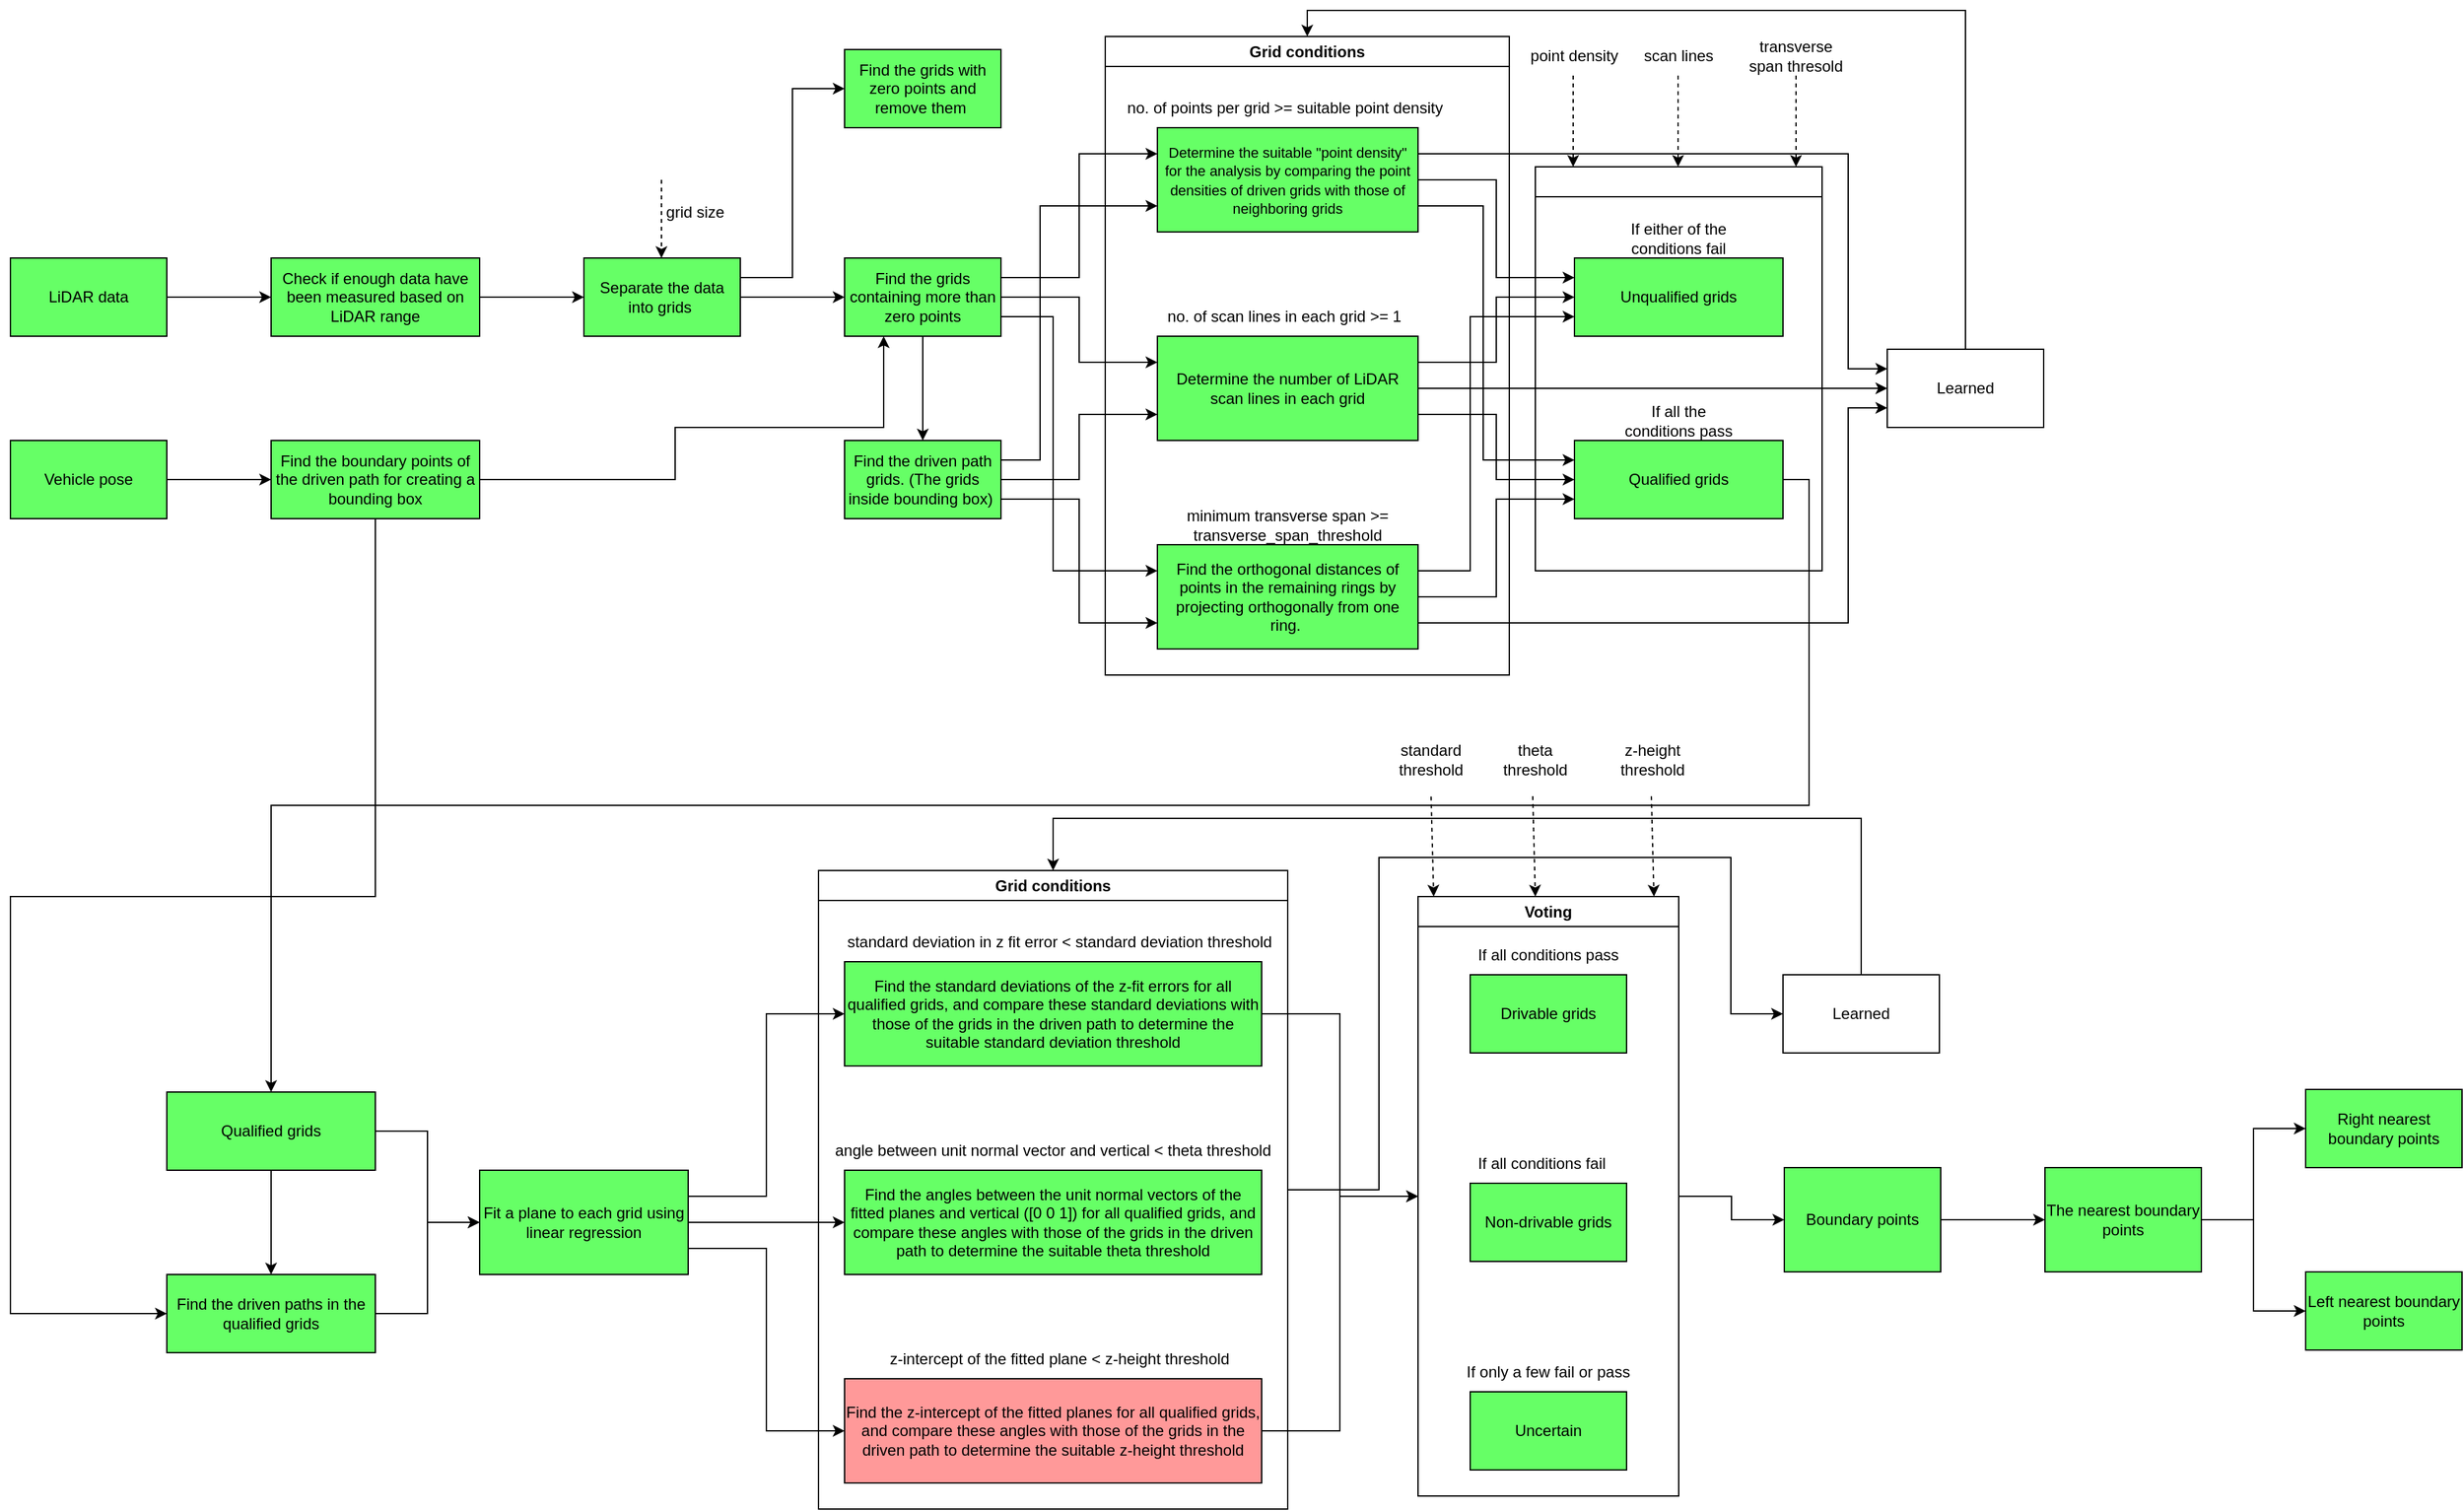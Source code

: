 <mxfile version="24.4.6" type="device">
  <diagram name="Page-1" id="yrOgtOKAY0uFvUFxKjBR">
    <mxGraphModel dx="1266" dy="675" grid="1" gridSize="10" guides="1" tooltips="1" connect="1" arrows="1" fold="1" page="1" pageScale="1" pageWidth="850" pageHeight="1100" math="0" shadow="0">
      <root>
        <mxCell id="0" />
        <mxCell id="1" parent="0" />
        <mxCell id="vTh0J3vmBtMJogxqFmfe-23" style="edgeStyle=orthogonalEdgeStyle;rounded=0;orthogonalLoop=1;jettySize=auto;html=1;exitX=1;exitY=0.5;exitDx=0;exitDy=0;entryX=0;entryY=0.5;entryDx=0;entryDy=0;" edge="1" parent="1" source="vTh0J3vmBtMJogxqFmfe-1" target="vTh0J3vmBtMJogxqFmfe-9">
          <mxGeometry relative="1" as="geometry" />
        </mxCell>
        <mxCell id="vTh0J3vmBtMJogxqFmfe-1" value="LiDAR data" style="rounded=0;whiteSpace=wrap;html=1;fillColor=#66FF66;" vertex="1" parent="1">
          <mxGeometry x="40" y="340" width="120" height="60" as="geometry" />
        </mxCell>
        <mxCell id="vTh0J3vmBtMJogxqFmfe-26" style="edgeStyle=orthogonalEdgeStyle;rounded=0;orthogonalLoop=1;jettySize=auto;html=1;exitX=1;exitY=0.5;exitDx=0;exitDy=0;entryX=0;entryY=0.5;entryDx=0;entryDy=0;" edge="1" parent="1" source="vTh0J3vmBtMJogxqFmfe-2" target="vTh0J3vmBtMJogxqFmfe-16">
          <mxGeometry relative="1" as="geometry" />
        </mxCell>
        <mxCell id="vTh0J3vmBtMJogxqFmfe-2" value="Vehicle pose" style="rounded=0;whiteSpace=wrap;html=1;fillColor=#66FF66;" vertex="1" parent="1">
          <mxGeometry x="40" y="480" width="120" height="60" as="geometry" />
        </mxCell>
        <mxCell id="vTh0J3vmBtMJogxqFmfe-7" style="edgeStyle=orthogonalEdgeStyle;rounded=0;orthogonalLoop=1;jettySize=auto;html=1;exitX=1;exitY=0.5;exitDx=0;exitDy=0;entryX=0;entryY=0.5;entryDx=0;entryDy=0;" edge="1" parent="1" target="vTh0J3vmBtMJogxqFmfe-5">
          <mxGeometry relative="1" as="geometry">
            <mxPoint x="375" y="360" as="sourcePoint" />
          </mxGeometry>
        </mxCell>
        <mxCell id="vTh0J3vmBtMJogxqFmfe-8" style="edgeStyle=orthogonalEdgeStyle;rounded=0;orthogonalLoop=1;jettySize=auto;html=1;exitX=1;exitY=0.5;exitDx=0;exitDy=0;entryX=0;entryY=0.5;entryDx=0;entryDy=0;" edge="1" parent="1" target="vTh0J3vmBtMJogxqFmfe-6">
          <mxGeometry relative="1" as="geometry">
            <mxPoint x="375" y="360" as="sourcePoint" />
          </mxGeometry>
        </mxCell>
        <mxCell id="vTh0J3vmBtMJogxqFmfe-24" style="edgeStyle=orthogonalEdgeStyle;rounded=0;orthogonalLoop=1;jettySize=auto;html=1;exitX=1;exitY=0.5;exitDx=0;exitDy=0;" edge="1" parent="1" source="vTh0J3vmBtMJogxqFmfe-9" target="vTh0J3vmBtMJogxqFmfe-11">
          <mxGeometry relative="1" as="geometry" />
        </mxCell>
        <mxCell id="vTh0J3vmBtMJogxqFmfe-9" value="Check if enough data have been measured based on LiDAR range" style="rounded=0;whiteSpace=wrap;html=1;fillColor=#66FF66;" vertex="1" parent="1">
          <mxGeometry x="240" y="340" width="160" height="60" as="geometry" />
        </mxCell>
        <mxCell id="vTh0J3vmBtMJogxqFmfe-25" style="edgeStyle=orthogonalEdgeStyle;rounded=0;orthogonalLoop=1;jettySize=auto;html=1;exitX=1;exitY=0.5;exitDx=0;exitDy=0;" edge="1" parent="1" source="vTh0J3vmBtMJogxqFmfe-11" target="vTh0J3vmBtMJogxqFmfe-12">
          <mxGeometry relative="1" as="geometry" />
        </mxCell>
        <mxCell id="vTh0J3vmBtMJogxqFmfe-46" style="edgeStyle=orthogonalEdgeStyle;rounded=0;orthogonalLoop=1;jettySize=auto;html=1;exitX=1;exitY=0.25;exitDx=0;exitDy=0;entryX=0;entryY=0.5;entryDx=0;entryDy=0;" edge="1" parent="1" source="vTh0J3vmBtMJogxqFmfe-11" target="vTh0J3vmBtMJogxqFmfe-13">
          <mxGeometry relative="1" as="geometry" />
        </mxCell>
        <mxCell id="vTh0J3vmBtMJogxqFmfe-11" value="Separate the data into grids&amp;nbsp;" style="rounded=0;whiteSpace=wrap;html=1;fillColor=#66FF66;" vertex="1" parent="1">
          <mxGeometry x="480" y="340" width="120" height="60" as="geometry" />
        </mxCell>
        <mxCell id="vTh0J3vmBtMJogxqFmfe-21" style="edgeStyle=orthogonalEdgeStyle;rounded=0;orthogonalLoop=1;jettySize=auto;html=1;exitX=0.5;exitY=1;exitDx=0;exitDy=0;entryX=0.5;entryY=0;entryDx=0;entryDy=0;" edge="1" parent="1" source="vTh0J3vmBtMJogxqFmfe-12" target="vTh0J3vmBtMJogxqFmfe-15">
          <mxGeometry relative="1" as="geometry" />
        </mxCell>
        <mxCell id="vTh0J3vmBtMJogxqFmfe-35" style="edgeStyle=orthogonalEdgeStyle;rounded=0;orthogonalLoop=1;jettySize=auto;html=1;exitX=1;exitY=0.25;exitDx=0;exitDy=0;entryX=0;entryY=0.25;entryDx=0;entryDy=0;" edge="1" parent="1" source="vTh0J3vmBtMJogxqFmfe-12" target="vTh0J3vmBtMJogxqFmfe-22">
          <mxGeometry relative="1" as="geometry" />
        </mxCell>
        <mxCell id="vTh0J3vmBtMJogxqFmfe-37" style="edgeStyle=orthogonalEdgeStyle;rounded=0;orthogonalLoop=1;jettySize=auto;html=1;exitX=1;exitY=0.5;exitDx=0;exitDy=0;entryX=0;entryY=0.25;entryDx=0;entryDy=0;" edge="1" parent="1" source="vTh0J3vmBtMJogxqFmfe-12" target="vTh0J3vmBtMJogxqFmfe-27">
          <mxGeometry relative="1" as="geometry" />
        </mxCell>
        <mxCell id="vTh0J3vmBtMJogxqFmfe-40" style="edgeStyle=orthogonalEdgeStyle;rounded=0;orthogonalLoop=1;jettySize=auto;html=1;exitX=1;exitY=0.75;exitDx=0;exitDy=0;entryX=0;entryY=0.25;entryDx=0;entryDy=0;" edge="1" parent="1" source="vTh0J3vmBtMJogxqFmfe-12" target="vTh0J3vmBtMJogxqFmfe-28">
          <mxGeometry relative="1" as="geometry">
            <Array as="points">
              <mxPoint x="840" y="385" />
              <mxPoint x="840" y="580" />
            </Array>
          </mxGeometry>
        </mxCell>
        <mxCell id="vTh0J3vmBtMJogxqFmfe-12" value="Find the grids containing more than zero points" style="rounded=0;whiteSpace=wrap;html=1;fillColor=#66FF66;" vertex="1" parent="1">
          <mxGeometry x="680" y="340" width="120" height="60" as="geometry" />
        </mxCell>
        <mxCell id="vTh0J3vmBtMJogxqFmfe-13" value="Find the grids with zero points and remove them&amp;nbsp;" style="rounded=0;whiteSpace=wrap;html=1;fillColor=#66FF66;" vertex="1" parent="1">
          <mxGeometry x="680" y="180" width="120" height="60" as="geometry" />
        </mxCell>
        <mxCell id="vTh0J3vmBtMJogxqFmfe-36" style="edgeStyle=orthogonalEdgeStyle;rounded=0;orthogonalLoop=1;jettySize=auto;html=1;exitX=1;exitY=0.75;exitDx=0;exitDy=0;entryX=0;entryY=0.75;entryDx=0;entryDy=0;" edge="1" parent="1" source="vTh0J3vmBtMJogxqFmfe-15" target="vTh0J3vmBtMJogxqFmfe-28">
          <mxGeometry relative="1" as="geometry" />
        </mxCell>
        <mxCell id="vTh0J3vmBtMJogxqFmfe-38" style="edgeStyle=orthogonalEdgeStyle;rounded=0;orthogonalLoop=1;jettySize=auto;html=1;exitX=1;exitY=0.5;exitDx=0;exitDy=0;entryX=0;entryY=0.75;entryDx=0;entryDy=0;" edge="1" parent="1" source="vTh0J3vmBtMJogxqFmfe-15" target="vTh0J3vmBtMJogxqFmfe-27">
          <mxGeometry relative="1" as="geometry" />
        </mxCell>
        <mxCell id="vTh0J3vmBtMJogxqFmfe-39" style="edgeStyle=orthogonalEdgeStyle;rounded=0;orthogonalLoop=1;jettySize=auto;html=1;exitX=1;exitY=0.25;exitDx=0;exitDy=0;entryX=0;entryY=0.75;entryDx=0;entryDy=0;" edge="1" parent="1" source="vTh0J3vmBtMJogxqFmfe-15" target="vTh0J3vmBtMJogxqFmfe-22">
          <mxGeometry relative="1" as="geometry">
            <Array as="points">
              <mxPoint x="830" y="495" />
              <mxPoint x="830" y="300" />
            </Array>
          </mxGeometry>
        </mxCell>
        <mxCell id="vTh0J3vmBtMJogxqFmfe-15" value="Find the driven path grids. (The grids inside bounding box)&amp;nbsp;" style="rounded=0;whiteSpace=wrap;html=1;fillColor=#66FF66;" vertex="1" parent="1">
          <mxGeometry x="680" y="480" width="120" height="60" as="geometry" />
        </mxCell>
        <mxCell id="vTh0J3vmBtMJogxqFmfe-20" style="edgeStyle=orthogonalEdgeStyle;rounded=0;orthogonalLoop=1;jettySize=auto;html=1;exitX=1;exitY=0.5;exitDx=0;exitDy=0;entryX=0.25;entryY=1;entryDx=0;entryDy=0;" edge="1" parent="1" source="vTh0J3vmBtMJogxqFmfe-16" target="vTh0J3vmBtMJogxqFmfe-12">
          <mxGeometry relative="1" as="geometry">
            <Array as="points">
              <mxPoint x="550" y="510" />
              <mxPoint x="550" y="470" />
              <mxPoint x="710" y="470" />
            </Array>
          </mxGeometry>
        </mxCell>
        <mxCell id="vTh0J3vmBtMJogxqFmfe-97" style="edgeStyle=orthogonalEdgeStyle;rounded=0;orthogonalLoop=1;jettySize=auto;html=1;exitX=0.5;exitY=1;exitDx=0;exitDy=0;entryX=0;entryY=0.5;entryDx=0;entryDy=0;" edge="1" parent="1" source="vTh0J3vmBtMJogxqFmfe-16" target="vTh0J3vmBtMJogxqFmfe-78">
          <mxGeometry relative="1" as="geometry">
            <Array as="points">
              <mxPoint x="320" y="830" />
              <mxPoint x="40" y="830" />
              <mxPoint x="40" y="1150" />
            </Array>
          </mxGeometry>
        </mxCell>
        <mxCell id="vTh0J3vmBtMJogxqFmfe-16" value="Find the boundary points of the driven path for creating a bounding box" style="rounded=0;whiteSpace=wrap;html=1;fillColor=#66FF66;" vertex="1" parent="1">
          <mxGeometry x="240" y="480" width="160" height="60" as="geometry" />
        </mxCell>
        <mxCell id="vTh0J3vmBtMJogxqFmfe-56" style="edgeStyle=orthogonalEdgeStyle;rounded=0;orthogonalLoop=1;jettySize=auto;html=1;exitX=1;exitY=0.5;exitDx=0;exitDy=0;entryX=0;entryY=0.25;entryDx=0;entryDy=0;" edge="1" parent="1" source="vTh0J3vmBtMJogxqFmfe-22" target="vTh0J3vmBtMJogxqFmfe-47">
          <mxGeometry relative="1" as="geometry" />
        </mxCell>
        <mxCell id="vTh0J3vmBtMJogxqFmfe-62" style="edgeStyle=orthogonalEdgeStyle;rounded=0;orthogonalLoop=1;jettySize=auto;html=1;exitX=1;exitY=0.75;exitDx=0;exitDy=0;entryX=0;entryY=0.25;entryDx=0;entryDy=0;" edge="1" parent="1" source="vTh0J3vmBtMJogxqFmfe-22" target="vTh0J3vmBtMJogxqFmfe-48">
          <mxGeometry relative="1" as="geometry">
            <Array as="points">
              <mxPoint x="1170" y="300" />
              <mxPoint x="1170" y="495" />
            </Array>
          </mxGeometry>
        </mxCell>
        <mxCell id="vTh0J3vmBtMJogxqFmfe-65" style="edgeStyle=orthogonalEdgeStyle;rounded=0;orthogonalLoop=1;jettySize=auto;html=1;exitX=1;exitY=0.25;exitDx=0;exitDy=0;entryX=0;entryY=0.25;entryDx=0;entryDy=0;" edge="1" parent="1" source="vTh0J3vmBtMJogxqFmfe-22" target="vTh0J3vmBtMJogxqFmfe-50">
          <mxGeometry relative="1" as="geometry">
            <Array as="points">
              <mxPoint x="1450" y="260" />
              <mxPoint x="1450" y="425" />
            </Array>
          </mxGeometry>
        </mxCell>
        <mxCell id="vTh0J3vmBtMJogxqFmfe-22" value="&lt;font style=&quot;font-size: 11px;&quot;&gt;Determine the suitable &quot;point density&quot; for the analysis by comparing the point densities of driven grids with those of neighboring grids&lt;/font&gt;" style="rounded=0;whiteSpace=wrap;html=1;fillColor=#66FF66;" vertex="1" parent="1">
          <mxGeometry x="920" y="240" width="200" height="80" as="geometry" />
        </mxCell>
        <mxCell id="vTh0J3vmBtMJogxqFmfe-57" style="edgeStyle=orthogonalEdgeStyle;rounded=0;orthogonalLoop=1;jettySize=auto;html=1;exitX=1;exitY=0.25;exitDx=0;exitDy=0;entryX=0;entryY=0.5;entryDx=0;entryDy=0;" edge="1" parent="1" source="vTh0J3vmBtMJogxqFmfe-27" target="vTh0J3vmBtMJogxqFmfe-47">
          <mxGeometry relative="1" as="geometry" />
        </mxCell>
        <mxCell id="vTh0J3vmBtMJogxqFmfe-60" style="edgeStyle=orthogonalEdgeStyle;rounded=0;orthogonalLoop=1;jettySize=auto;html=1;exitX=1;exitY=0.75;exitDx=0;exitDy=0;entryX=0;entryY=0.5;entryDx=0;entryDy=0;" edge="1" parent="1" source="vTh0J3vmBtMJogxqFmfe-27" target="vTh0J3vmBtMJogxqFmfe-48">
          <mxGeometry relative="1" as="geometry" />
        </mxCell>
        <mxCell id="vTh0J3vmBtMJogxqFmfe-66" style="edgeStyle=orthogonalEdgeStyle;rounded=0;orthogonalLoop=1;jettySize=auto;html=1;exitX=1;exitY=0.5;exitDx=0;exitDy=0;entryX=0;entryY=0.5;entryDx=0;entryDy=0;" edge="1" parent="1" source="vTh0J3vmBtMJogxqFmfe-27" target="vTh0J3vmBtMJogxqFmfe-50">
          <mxGeometry relative="1" as="geometry" />
        </mxCell>
        <mxCell id="vTh0J3vmBtMJogxqFmfe-27" value="Determine the number of LiDAR scan lines in each grid" style="rounded=0;whiteSpace=wrap;html=1;fillColor=#66FF66;" vertex="1" parent="1">
          <mxGeometry x="920" y="400" width="200" height="80" as="geometry" />
        </mxCell>
        <mxCell id="vTh0J3vmBtMJogxqFmfe-61" style="edgeStyle=orthogonalEdgeStyle;rounded=0;orthogonalLoop=1;jettySize=auto;html=1;exitX=1;exitY=0.5;exitDx=0;exitDy=0;entryX=0;entryY=0.75;entryDx=0;entryDy=0;" edge="1" parent="1" source="vTh0J3vmBtMJogxqFmfe-28" target="vTh0J3vmBtMJogxqFmfe-48">
          <mxGeometry relative="1" as="geometry" />
        </mxCell>
        <mxCell id="vTh0J3vmBtMJogxqFmfe-63" style="edgeStyle=orthogonalEdgeStyle;rounded=0;orthogonalLoop=1;jettySize=auto;html=1;exitX=1;exitY=0.25;exitDx=0;exitDy=0;entryX=0;entryY=0.75;entryDx=0;entryDy=0;" edge="1" parent="1" source="vTh0J3vmBtMJogxqFmfe-28" target="vTh0J3vmBtMJogxqFmfe-47">
          <mxGeometry relative="1" as="geometry">
            <Array as="points">
              <mxPoint x="1160" y="580" />
              <mxPoint x="1160" y="385" />
            </Array>
          </mxGeometry>
        </mxCell>
        <mxCell id="vTh0J3vmBtMJogxqFmfe-68" style="edgeStyle=orthogonalEdgeStyle;rounded=0;orthogonalLoop=1;jettySize=auto;html=1;exitX=1;exitY=0.75;exitDx=0;exitDy=0;entryX=0;entryY=0.75;entryDx=0;entryDy=0;" edge="1" parent="1" source="vTh0J3vmBtMJogxqFmfe-28" target="vTh0J3vmBtMJogxqFmfe-50">
          <mxGeometry relative="1" as="geometry">
            <Array as="points">
              <mxPoint x="1450" y="620" />
              <mxPoint x="1450" y="455" />
            </Array>
          </mxGeometry>
        </mxCell>
        <mxCell id="vTh0J3vmBtMJogxqFmfe-28" value="Find the orthogonal distances of points in the remaining rings by projecting orthogonally from one ring.&amp;nbsp;" style="rounded=0;whiteSpace=wrap;html=1;fillColor=#66FF66;" vertex="1" parent="1">
          <mxGeometry x="920" y="560" width="200" height="80" as="geometry" />
        </mxCell>
        <mxCell id="vTh0J3vmBtMJogxqFmfe-44" value="" style="html=1;labelBackgroundColor=#ffffff;startArrow=none;startFill=0;startSize=6;endArrow=classic;endFill=1;endSize=6;jettySize=auto;orthogonalLoop=1;strokeWidth=1;dashed=1;fontSize=14;rounded=0;entryX=0.5;entryY=0;entryDx=0;entryDy=0;" edge="1" parent="1">
          <mxGeometry width="60" height="60" relative="1" as="geometry">
            <mxPoint x="539.5" y="280" as="sourcePoint" />
            <mxPoint x="539.5" y="340" as="targetPoint" />
          </mxGeometry>
        </mxCell>
        <mxCell id="vTh0J3vmBtMJogxqFmfe-45" value="grid size" style="text;html=1;align=center;verticalAlign=middle;resizable=0;points=[];autosize=1;strokeColor=none;fillColor=none;" vertex="1" parent="1">
          <mxGeometry x="530" y="290" width="70" height="30" as="geometry" />
        </mxCell>
        <mxCell id="vTh0J3vmBtMJogxqFmfe-47" value="Unqualified grids" style="rounded=0;whiteSpace=wrap;html=1;fillColor=#66FF66;" vertex="1" parent="1">
          <mxGeometry x="1240" y="340" width="160" height="60" as="geometry" />
        </mxCell>
        <mxCell id="vTh0J3vmBtMJogxqFmfe-159" style="edgeStyle=orthogonalEdgeStyle;rounded=0;orthogonalLoop=1;jettySize=auto;html=1;exitX=1;exitY=0.5;exitDx=0;exitDy=0;entryX=0.5;entryY=0;entryDx=0;entryDy=0;" edge="1" parent="1" source="vTh0J3vmBtMJogxqFmfe-48" target="vTh0J3vmBtMJogxqFmfe-74">
          <mxGeometry relative="1" as="geometry" />
        </mxCell>
        <mxCell id="vTh0J3vmBtMJogxqFmfe-48" value="Qualified grids" style="rounded=0;whiteSpace=wrap;html=1;fillColor=#66FF66;" vertex="1" parent="1">
          <mxGeometry x="1240" y="480" width="160" height="60" as="geometry" />
        </mxCell>
        <mxCell id="vTh0J3vmBtMJogxqFmfe-72" style="edgeStyle=orthogonalEdgeStyle;rounded=0;orthogonalLoop=1;jettySize=auto;html=1;exitX=0.5;exitY=0;exitDx=0;exitDy=0;entryX=0.5;entryY=0;entryDx=0;entryDy=0;" edge="1" parent="1" source="vTh0J3vmBtMJogxqFmfe-50" target="vTh0J3vmBtMJogxqFmfe-71">
          <mxGeometry relative="1" as="geometry" />
        </mxCell>
        <mxCell id="vTh0J3vmBtMJogxqFmfe-50" value="Learned" style="rounded=0;whiteSpace=wrap;html=1;" vertex="1" parent="1">
          <mxGeometry x="1480" y="410" width="120" height="60" as="geometry" />
        </mxCell>
        <mxCell id="vTh0J3vmBtMJogxqFmfe-71" value="Grid conditions" style="swimlane;whiteSpace=wrap;html=1;" vertex="1" parent="1">
          <mxGeometry x="880" y="170" width="310" height="490" as="geometry" />
        </mxCell>
        <mxCell id="vTh0J3vmBtMJogxqFmfe-88" value="no. of points per grid &amp;gt;= suitable point density" style="text;html=1;align=center;verticalAlign=middle;whiteSpace=wrap;rounded=0;" vertex="1" parent="vTh0J3vmBtMJogxqFmfe-71">
          <mxGeometry x="12.5" y="40" width="250" height="30" as="geometry" />
        </mxCell>
        <mxCell id="vTh0J3vmBtMJogxqFmfe-90" value="no. of scan lines in each grid &amp;gt;= 1" style="text;html=1;align=center;verticalAlign=middle;whiteSpace=wrap;rounded=0;" vertex="1" parent="vTh0J3vmBtMJogxqFmfe-71">
          <mxGeometry x="35" y="200" width="205" height="30" as="geometry" />
        </mxCell>
        <mxCell id="vTh0J3vmBtMJogxqFmfe-91" value="minimum transverse span &amp;gt;= transverse_span_threshold" style="text;html=1;align=center;verticalAlign=middle;whiteSpace=wrap;rounded=0;" vertex="1" parent="vTh0J3vmBtMJogxqFmfe-71">
          <mxGeometry x="30" y="360" width="220" height="30" as="geometry" />
        </mxCell>
        <mxCell id="vTh0J3vmBtMJogxqFmfe-154" style="edgeStyle=orthogonalEdgeStyle;rounded=0;orthogonalLoop=1;jettySize=auto;html=1;exitX=0.5;exitY=1;exitDx=0;exitDy=0;" edge="1" parent="1" source="vTh0J3vmBtMJogxqFmfe-74" target="vTh0J3vmBtMJogxqFmfe-78">
          <mxGeometry relative="1" as="geometry" />
        </mxCell>
        <mxCell id="vTh0J3vmBtMJogxqFmfe-155" style="edgeStyle=orthogonalEdgeStyle;rounded=0;orthogonalLoop=1;jettySize=auto;html=1;exitX=1;exitY=0.5;exitDx=0;exitDy=0;entryX=0;entryY=0.5;entryDx=0;entryDy=0;" edge="1" parent="1" source="vTh0J3vmBtMJogxqFmfe-74" target="vTh0J3vmBtMJogxqFmfe-98">
          <mxGeometry relative="1" as="geometry" />
        </mxCell>
        <mxCell id="vTh0J3vmBtMJogxqFmfe-74" value="Qualified grids" style="rounded=0;whiteSpace=wrap;html=1;fillColor=#66FF66;" vertex="1" parent="1">
          <mxGeometry x="160" y="980" width="160" height="60" as="geometry" />
        </mxCell>
        <mxCell id="vTh0J3vmBtMJogxqFmfe-76" value="If either of the conditions fail" style="text;html=1;align=center;verticalAlign=middle;whiteSpace=wrap;rounded=0;" vertex="1" parent="1">
          <mxGeometry x="1270" y="310" width="100" height="30" as="geometry" />
        </mxCell>
        <mxCell id="vTh0J3vmBtMJogxqFmfe-77" value="If all the conditions pass" style="text;html=1;align=center;verticalAlign=middle;whiteSpace=wrap;rounded=0;" vertex="1" parent="1">
          <mxGeometry x="1270" y="450" width="100" height="30" as="geometry" />
        </mxCell>
        <mxCell id="vTh0J3vmBtMJogxqFmfe-157" style="edgeStyle=orthogonalEdgeStyle;rounded=0;orthogonalLoop=1;jettySize=auto;html=1;exitX=1;exitY=0.5;exitDx=0;exitDy=0;entryX=0;entryY=0.5;entryDx=0;entryDy=0;" edge="1" parent="1" source="vTh0J3vmBtMJogxqFmfe-78" target="vTh0J3vmBtMJogxqFmfe-98">
          <mxGeometry relative="1" as="geometry" />
        </mxCell>
        <mxCell id="vTh0J3vmBtMJogxqFmfe-78" value="Find the driven paths in the qualified grids" style="rounded=0;whiteSpace=wrap;html=1;fillColor=#66FF66;" vertex="1" parent="1">
          <mxGeometry x="160" y="1120" width="160" height="60" as="geometry" />
        </mxCell>
        <mxCell id="vTh0J3vmBtMJogxqFmfe-82" value="" style="swimlane;whiteSpace=wrap;html=1;" vertex="1" parent="1">
          <mxGeometry x="1210" y="270" width="220" height="310" as="geometry" />
        </mxCell>
        <mxCell id="vTh0J3vmBtMJogxqFmfe-83" value="" style="html=1;labelBackgroundColor=#ffffff;startArrow=none;startFill=0;startSize=6;endArrow=classic;endFill=1;endSize=6;jettySize=auto;orthogonalLoop=1;strokeWidth=1;dashed=1;fontSize=14;rounded=0;entryX=0.25;entryY=0;entryDx=0;entryDy=0;" edge="1" parent="1">
          <mxGeometry width="60" height="60" relative="1" as="geometry">
            <mxPoint x="1239" y="200" as="sourcePoint" />
            <mxPoint x="1239" y="270" as="targetPoint" />
          </mxGeometry>
        </mxCell>
        <mxCell id="vTh0J3vmBtMJogxqFmfe-84" value="" style="html=1;labelBackgroundColor=#ffffff;startArrow=none;startFill=0;startSize=6;endArrow=classic;endFill=1;endSize=6;jettySize=auto;orthogonalLoop=1;strokeWidth=1;dashed=1;fontSize=14;rounded=0;entryX=0.25;entryY=0;entryDx=0;entryDy=0;" edge="1" parent="1">
          <mxGeometry width="60" height="60" relative="1" as="geometry">
            <mxPoint x="1319.5" y="200" as="sourcePoint" />
            <mxPoint x="1319.5" y="270" as="targetPoint" />
          </mxGeometry>
        </mxCell>
        <mxCell id="vTh0J3vmBtMJogxqFmfe-85" value="" style="html=1;labelBackgroundColor=#ffffff;startArrow=none;startFill=0;startSize=6;endArrow=classic;endFill=1;endSize=6;jettySize=auto;orthogonalLoop=1;strokeWidth=1;dashed=1;fontSize=14;rounded=0;entryX=0.25;entryY=0;entryDx=0;entryDy=0;" edge="1" parent="1">
          <mxGeometry width="60" height="60" relative="1" as="geometry">
            <mxPoint x="1410" y="200" as="sourcePoint" />
            <mxPoint x="1410" y="270" as="targetPoint" />
          </mxGeometry>
        </mxCell>
        <mxCell id="vTh0J3vmBtMJogxqFmfe-86" value="point density" style="text;html=1;align=center;verticalAlign=middle;whiteSpace=wrap;rounded=0;" vertex="1" parent="1">
          <mxGeometry x="1200" y="170" width="80" height="30" as="geometry" />
        </mxCell>
        <mxCell id="vTh0J3vmBtMJogxqFmfe-92" value="scan lines" style="text;html=1;align=center;verticalAlign=middle;whiteSpace=wrap;rounded=0;" vertex="1" parent="1">
          <mxGeometry x="1280" y="170" width="80" height="30" as="geometry" />
        </mxCell>
        <mxCell id="vTh0J3vmBtMJogxqFmfe-94" value="transverse span thresold" style="text;html=1;align=center;verticalAlign=middle;whiteSpace=wrap;rounded=0;" vertex="1" parent="1">
          <mxGeometry x="1370" y="170" width="80" height="30" as="geometry" />
        </mxCell>
        <mxCell id="vTh0J3vmBtMJogxqFmfe-115" style="edgeStyle=orthogonalEdgeStyle;rounded=0;orthogonalLoop=1;jettySize=auto;html=1;exitX=1;exitY=0.25;exitDx=0;exitDy=0;entryX=0;entryY=0.5;entryDx=0;entryDy=0;" edge="1" parent="1" source="vTh0J3vmBtMJogxqFmfe-98" target="vTh0J3vmBtMJogxqFmfe-103">
          <mxGeometry relative="1" as="geometry" />
        </mxCell>
        <mxCell id="vTh0J3vmBtMJogxqFmfe-116" style="edgeStyle=orthogonalEdgeStyle;rounded=0;orthogonalLoop=1;jettySize=auto;html=1;exitX=1;exitY=0.5;exitDx=0;exitDy=0;entryX=0;entryY=0.5;entryDx=0;entryDy=0;" edge="1" parent="1" source="vTh0J3vmBtMJogxqFmfe-98" target="vTh0J3vmBtMJogxqFmfe-104">
          <mxGeometry relative="1" as="geometry" />
        </mxCell>
        <mxCell id="vTh0J3vmBtMJogxqFmfe-167" style="edgeStyle=orthogonalEdgeStyle;rounded=0;orthogonalLoop=1;jettySize=auto;html=1;exitX=1;exitY=0.75;exitDx=0;exitDy=0;entryX=0;entryY=0.5;entryDx=0;entryDy=0;" edge="1" parent="1" source="vTh0J3vmBtMJogxqFmfe-98" target="vTh0J3vmBtMJogxqFmfe-106">
          <mxGeometry relative="1" as="geometry" />
        </mxCell>
        <mxCell id="vTh0J3vmBtMJogxqFmfe-98" value="Fit a plane to each grid using linear regression" style="rounded=0;whiteSpace=wrap;html=1;fillColor=#66FF66;" vertex="1" parent="1">
          <mxGeometry x="400" y="1040" width="160" height="80" as="geometry" />
        </mxCell>
        <mxCell id="vTh0J3vmBtMJogxqFmfe-119" style="edgeStyle=orthogonalEdgeStyle;rounded=0;orthogonalLoop=1;jettySize=auto;html=1;exitX=1;exitY=0.5;exitDx=0;exitDy=0;entryX=0;entryY=0.5;entryDx=0;entryDy=0;" edge="1" parent="1" source="vTh0J3vmBtMJogxqFmfe-103" target="vTh0J3vmBtMJogxqFmfe-118">
          <mxGeometry relative="1" as="geometry" />
        </mxCell>
        <mxCell id="vTh0J3vmBtMJogxqFmfe-103" value="Find the standard deviations of the z-fit errors for all qualified grids, and compare these standard deviations with those of the grids in the driven path to determine the suitable standard deviation threshold" style="rounded=0;whiteSpace=wrap;html=1;fillColor=#66FF66;" vertex="1" parent="1">
          <mxGeometry x="680" y="880" width="320" height="80" as="geometry" />
        </mxCell>
        <mxCell id="vTh0J3vmBtMJogxqFmfe-104" value="Find the angles between the unit normal vectors of the fitted planes and vertical ([0 0 1]) for all qualified grids, and compare these angles with those of the grids in the driven path to determine the suitable theta threshold" style="rounded=0;whiteSpace=wrap;html=1;fillColor=#66FF66;" vertex="1" parent="1">
          <mxGeometry x="680" y="1040" width="320" height="80" as="geometry" />
        </mxCell>
        <mxCell id="vTh0J3vmBtMJogxqFmfe-122" style="edgeStyle=orthogonalEdgeStyle;rounded=0;orthogonalLoop=1;jettySize=auto;html=1;exitX=1;exitY=0.5;exitDx=0;exitDy=0;entryX=0;entryY=0.5;entryDx=0;entryDy=0;" edge="1" parent="1" source="vTh0J3vmBtMJogxqFmfe-106" target="vTh0J3vmBtMJogxqFmfe-118">
          <mxGeometry relative="1" as="geometry" />
        </mxCell>
        <mxCell id="vTh0J3vmBtMJogxqFmfe-106" value="Find the z-intercept of the fitted planes for all qualified grids, and compare these angles with those of the grids in the driven path to determine the suitable z-height threshold" style="rounded=0;whiteSpace=wrap;html=1;fillColor=#FF9999;" vertex="1" parent="1">
          <mxGeometry x="680" y="1200" width="320" height="80" as="geometry" />
        </mxCell>
        <mxCell id="vTh0J3vmBtMJogxqFmfe-107" value="Drivable grids" style="rounded=0;whiteSpace=wrap;html=1;fillColor=#66FF66;" vertex="1" parent="1">
          <mxGeometry x="1160" y="890" width="120" height="60" as="geometry" />
        </mxCell>
        <mxCell id="vTh0J3vmBtMJogxqFmfe-108" value="Non-drivable grids" style="rounded=0;whiteSpace=wrap;html=1;fillColor=#66FF66;" vertex="1" parent="1">
          <mxGeometry x="1160" y="1050" width="120" height="60" as="geometry" />
        </mxCell>
        <mxCell id="vTh0J3vmBtMJogxqFmfe-109" value="Uncertain" style="rounded=0;whiteSpace=wrap;html=1;fillColor=#66FF66;" vertex="1" parent="1">
          <mxGeometry x="1160" y="1210" width="120" height="60" as="geometry" />
        </mxCell>
        <mxCell id="vTh0J3vmBtMJogxqFmfe-138" style="edgeStyle=orthogonalEdgeStyle;rounded=0;orthogonalLoop=1;jettySize=auto;html=1;exitX=1;exitY=0.5;exitDx=0;exitDy=0;entryX=0;entryY=0.5;entryDx=0;entryDy=0;" edge="1" parent="1" source="vTh0J3vmBtMJogxqFmfe-110" target="vTh0J3vmBtMJogxqFmfe-136">
          <mxGeometry relative="1" as="geometry">
            <Array as="points">
              <mxPoint x="1090" y="1055" />
              <mxPoint x="1090" y="800" />
              <mxPoint x="1360" y="800" />
              <mxPoint x="1360" y="920" />
            </Array>
          </mxGeometry>
        </mxCell>
        <mxCell id="vTh0J3vmBtMJogxqFmfe-110" value="Grid conditions" style="swimlane;whiteSpace=wrap;html=1;" vertex="1" parent="1">
          <mxGeometry x="660" y="810" width="360" height="490" as="geometry" />
        </mxCell>
        <mxCell id="vTh0J3vmBtMJogxqFmfe-127" value="standard deviation in z fit error &amp;lt; standard deviation threshold" style="text;html=1;align=center;verticalAlign=middle;whiteSpace=wrap;rounded=0;" vertex="1" parent="vTh0J3vmBtMJogxqFmfe-110">
          <mxGeometry x="20" y="40" width="330" height="30" as="geometry" />
        </mxCell>
        <mxCell id="vTh0J3vmBtMJogxqFmfe-128" value="angle between unit normal vector and vertical &amp;lt; theta threshold" style="text;html=1;align=center;verticalAlign=middle;whiteSpace=wrap;rounded=0;" vertex="1" parent="vTh0J3vmBtMJogxqFmfe-110">
          <mxGeometry x="10" y="200" width="340" height="30" as="geometry" />
        </mxCell>
        <mxCell id="vTh0J3vmBtMJogxqFmfe-129" value="z-intercept of the fitted plane &amp;lt; z-height threshold" style="text;html=1;align=center;verticalAlign=middle;whiteSpace=wrap;rounded=0;" vertex="1" parent="vTh0J3vmBtMJogxqFmfe-110">
          <mxGeometry x="15" y="360" width="340" height="30" as="geometry" />
        </mxCell>
        <mxCell id="vTh0J3vmBtMJogxqFmfe-171" style="edgeStyle=orthogonalEdgeStyle;rounded=0;orthogonalLoop=1;jettySize=auto;html=1;exitX=1;exitY=0.5;exitDx=0;exitDy=0;entryX=0;entryY=0.5;entryDx=0;entryDy=0;" edge="1" parent="1" source="vTh0J3vmBtMJogxqFmfe-118" target="vTh0J3vmBtMJogxqFmfe-130">
          <mxGeometry relative="1" as="geometry" />
        </mxCell>
        <mxCell id="vTh0J3vmBtMJogxqFmfe-118" value="Voting" style="swimlane;whiteSpace=wrap;html=1;" vertex="1" parent="1">
          <mxGeometry x="1120" y="830" width="200" height="460" as="geometry" />
        </mxCell>
        <mxCell id="vTh0J3vmBtMJogxqFmfe-124" value="If all conditions pass" style="text;html=1;align=center;verticalAlign=middle;whiteSpace=wrap;rounded=0;" vertex="1" parent="vTh0J3vmBtMJogxqFmfe-118">
          <mxGeometry x="35" y="30" width="130" height="30" as="geometry" />
        </mxCell>
        <mxCell id="vTh0J3vmBtMJogxqFmfe-125" value="If all conditions fail" style="text;html=1;align=center;verticalAlign=middle;whiteSpace=wrap;rounded=0;" vertex="1" parent="vTh0J3vmBtMJogxqFmfe-118">
          <mxGeometry x="30" y="190" width="130" height="30" as="geometry" />
        </mxCell>
        <mxCell id="vTh0J3vmBtMJogxqFmfe-126" value="If only a few fail or pass" style="text;html=1;align=center;verticalAlign=middle;whiteSpace=wrap;rounded=0;" vertex="1" parent="vTh0J3vmBtMJogxqFmfe-118">
          <mxGeometry x="35" y="350" width="130" height="30" as="geometry" />
        </mxCell>
        <mxCell id="vTh0J3vmBtMJogxqFmfe-151" style="edgeStyle=orthogonalEdgeStyle;rounded=0;orthogonalLoop=1;jettySize=auto;html=1;exitX=1;exitY=0.5;exitDx=0;exitDy=0;entryX=0;entryY=0.5;entryDx=0;entryDy=0;" edge="1" parent="1" source="vTh0J3vmBtMJogxqFmfe-130" target="vTh0J3vmBtMJogxqFmfe-131">
          <mxGeometry relative="1" as="geometry" />
        </mxCell>
        <mxCell id="vTh0J3vmBtMJogxqFmfe-130" value="Boundary points" style="rounded=0;whiteSpace=wrap;html=1;fillColor=#66FF66;" vertex="1" parent="1">
          <mxGeometry x="1401" y="1038" width="120" height="80" as="geometry" />
        </mxCell>
        <mxCell id="vTh0J3vmBtMJogxqFmfe-134" style="edgeStyle=orthogonalEdgeStyle;rounded=0;orthogonalLoop=1;jettySize=auto;html=1;exitX=1;exitY=0.5;exitDx=0;exitDy=0;entryX=0;entryY=0.5;entryDx=0;entryDy=0;" edge="1" parent="1" source="vTh0J3vmBtMJogxqFmfe-131" target="vTh0J3vmBtMJogxqFmfe-132">
          <mxGeometry relative="1" as="geometry" />
        </mxCell>
        <mxCell id="vTh0J3vmBtMJogxqFmfe-135" style="edgeStyle=orthogonalEdgeStyle;rounded=0;orthogonalLoop=1;jettySize=auto;html=1;exitX=1;exitY=0.5;exitDx=0;exitDy=0;entryX=0;entryY=0.5;entryDx=0;entryDy=0;" edge="1" parent="1" source="vTh0J3vmBtMJogxqFmfe-131" target="vTh0J3vmBtMJogxqFmfe-133">
          <mxGeometry relative="1" as="geometry" />
        </mxCell>
        <mxCell id="vTh0J3vmBtMJogxqFmfe-131" value="The nearest boundary points" style="rounded=0;whiteSpace=wrap;html=1;fillColor=#66FF66;" vertex="1" parent="1">
          <mxGeometry x="1601" y="1038" width="120" height="80" as="geometry" />
        </mxCell>
        <mxCell id="vTh0J3vmBtMJogxqFmfe-132" value="Right nearest boundary points" style="rounded=0;whiteSpace=wrap;html=1;fillColor=#66FF66;" vertex="1" parent="1">
          <mxGeometry x="1801" y="978" width="120" height="60" as="geometry" />
        </mxCell>
        <mxCell id="vTh0J3vmBtMJogxqFmfe-133" value="Left nearest boundary points" style="rounded=0;whiteSpace=wrap;html=1;fillColor=#66FF66;" vertex="1" parent="1">
          <mxGeometry x="1801" y="1118" width="120" height="60" as="geometry" />
        </mxCell>
        <mxCell id="vTh0J3vmBtMJogxqFmfe-140" style="edgeStyle=orthogonalEdgeStyle;rounded=0;orthogonalLoop=1;jettySize=auto;html=1;exitX=0.5;exitY=0;exitDx=0;exitDy=0;entryX=0.5;entryY=0;entryDx=0;entryDy=0;" edge="1" parent="1" source="vTh0J3vmBtMJogxqFmfe-136" target="vTh0J3vmBtMJogxqFmfe-110">
          <mxGeometry relative="1" as="geometry">
            <Array as="points">
              <mxPoint x="1460" y="770" />
              <mxPoint x="840" y="770" />
            </Array>
          </mxGeometry>
        </mxCell>
        <mxCell id="vTh0J3vmBtMJogxqFmfe-136" value="Learned" style="rounded=0;whiteSpace=wrap;html=1;" vertex="1" parent="1">
          <mxGeometry x="1400" y="890" width="120" height="60" as="geometry" />
        </mxCell>
        <mxCell id="vTh0J3vmBtMJogxqFmfe-142" value="standard threshold" style="text;html=1;align=center;verticalAlign=middle;whiteSpace=wrap;rounded=0;" vertex="1" parent="1">
          <mxGeometry x="1090" y="710" width="80" height="30" as="geometry" />
        </mxCell>
        <mxCell id="vTh0J3vmBtMJogxqFmfe-143" value="theta threshold" style="text;html=1;align=center;verticalAlign=middle;whiteSpace=wrap;rounded=0;" vertex="1" parent="1">
          <mxGeometry x="1170" y="710" width="80" height="30" as="geometry" />
        </mxCell>
        <mxCell id="vTh0J3vmBtMJogxqFmfe-144" value="z-height threshold" style="text;html=1;align=center;verticalAlign=middle;whiteSpace=wrap;rounded=0;" vertex="1" parent="1">
          <mxGeometry x="1260" y="710" width="80" height="30" as="geometry" />
        </mxCell>
        <mxCell id="vTh0J3vmBtMJogxqFmfe-146" value="" style="html=1;labelBackgroundColor=#ffffff;startArrow=none;startFill=0;startSize=6;endArrow=classic;endFill=1;endSize=6;jettySize=auto;orthogonalLoop=1;strokeWidth=1;dashed=1;fontSize=14;rounded=0;entryX=0.11;entryY=-0.007;entryDx=0;entryDy=0;entryPerimeter=0;" edge="1" parent="1">
          <mxGeometry width="60" height="60" relative="1" as="geometry">
            <mxPoint x="1130" y="753.22" as="sourcePoint" />
            <mxPoint x="1132" y="830" as="targetPoint" />
          </mxGeometry>
        </mxCell>
        <mxCell id="vTh0J3vmBtMJogxqFmfe-147" value="" style="html=1;labelBackgroundColor=#ffffff;startArrow=none;startFill=0;startSize=6;endArrow=classic;endFill=1;endSize=6;jettySize=auto;orthogonalLoop=1;strokeWidth=1;dashed=1;fontSize=14;rounded=0;entryX=0.11;entryY=-0.007;entryDx=0;entryDy=0;entryPerimeter=0;" edge="1" parent="1">
          <mxGeometry width="60" height="60" relative="1" as="geometry">
            <mxPoint x="1208" y="753" as="sourcePoint" />
            <mxPoint x="1210" y="830" as="targetPoint" />
          </mxGeometry>
        </mxCell>
        <mxCell id="vTh0J3vmBtMJogxqFmfe-148" value="" style="html=1;labelBackgroundColor=#ffffff;startArrow=none;startFill=0;startSize=6;endArrow=classic;endFill=1;endSize=6;jettySize=auto;orthogonalLoop=1;strokeWidth=1;dashed=1;fontSize=14;rounded=0;entryX=0.11;entryY=-0.007;entryDx=0;entryDy=0;entryPerimeter=0;" edge="1" parent="1">
          <mxGeometry width="60" height="60" relative="1" as="geometry">
            <mxPoint x="1299" y="753" as="sourcePoint" />
            <mxPoint x="1301" y="830" as="targetPoint" />
          </mxGeometry>
        </mxCell>
      </root>
    </mxGraphModel>
  </diagram>
</mxfile>
